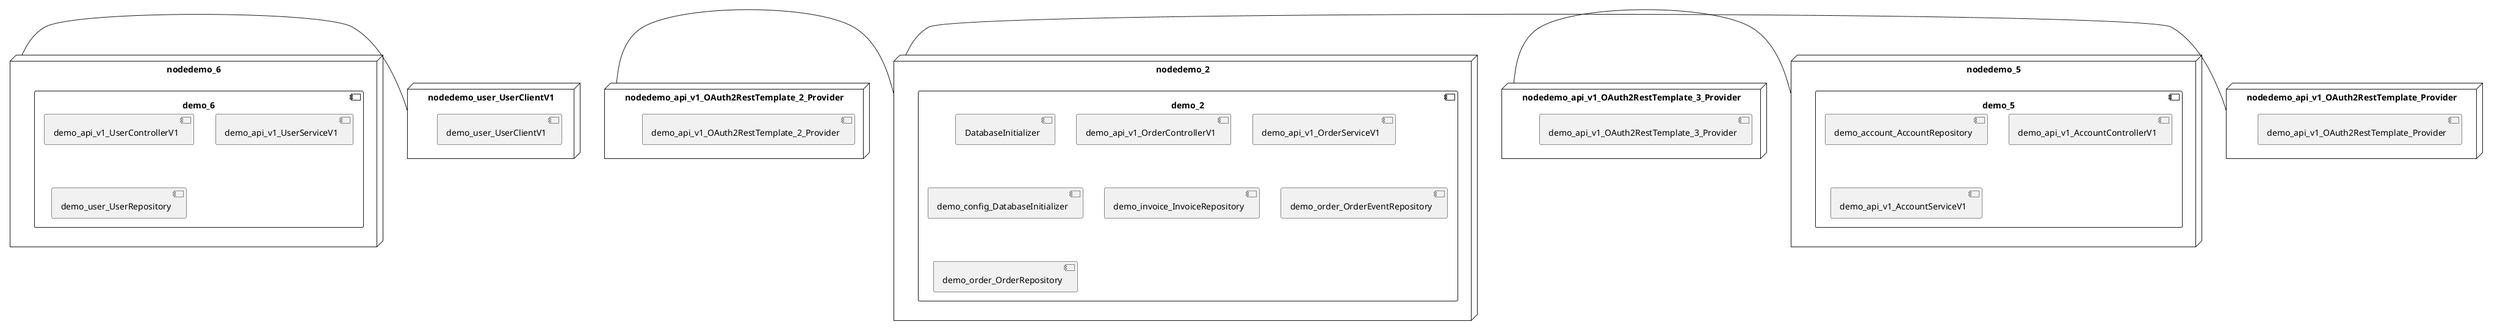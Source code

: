 @startuml
skinparam fixCircleLabelOverlapping true
skinparam componentStyle uml2
node nodedemo {
component demo {
[demo_api_v1_ShoppingCartControllerV1] [[kbastani-spring-cloud-event-sourcing-example.system#_ebfbVKPCEe-457x0qJlXYQ]]
[demo_api_v1_ShoppingCartServiceV1] [[kbastani-spring-cloud-event-sourcing-example.system#_ebfbVKPCEe-457x0qJlXYQ]]
[demo_cart_CartEventRepository] [[kbastani-spring-cloud-event-sourcing-example.system#_ebfbVKPCEe-457x0qJlXYQ]]
}
}
node nodedemo_2 {
component demo_2 {
[DatabaseInitializer] [[kbastani-spring-cloud-event-sourcing-example.system#_ebfbVKPCEe-457x0qJlXYQ]]
[demo_api_v1_OrderControllerV1] [[kbastani-spring-cloud-event-sourcing-example.system#_ebfbVKPCEe-457x0qJlXYQ]]
[demo_api_v1_OrderServiceV1] [[kbastani-spring-cloud-event-sourcing-example.system#_ebfbVKPCEe-457x0qJlXYQ]]
[demo_config_DatabaseInitializer] [[kbastani-spring-cloud-event-sourcing-example.system#_ebfbVKPCEe-457x0qJlXYQ]]
[demo_invoice_InvoiceRepository] [[kbastani-spring-cloud-event-sourcing-example.system#_ebfbVKPCEe-457x0qJlXYQ]]
[demo_order_OrderEventRepository] [[kbastani-spring-cloud-event-sourcing-example.system#_ebfbVKPCEe-457x0qJlXYQ]]
[demo_order_OrderRepository] [[kbastani-spring-cloud-event-sourcing-example.system#_ebfbVKPCEe-457x0qJlXYQ]]
}
}
node nodedemo_3 {
component demo_3 {
[demo_UserController] [[kbastani-spring-cloud-event-sourcing-example.system#_ebfbVKPCEe-457x0qJlXYQ]]
[demo_UserRepository] [[kbastani-spring-cloud-event-sourcing-example.system#_ebfbVKPCEe-457x0qJlXYQ]]
[demo_UserService] [[kbastani-spring-cloud-event-sourcing-example.system#_ebfbVKPCEe-457x0qJlXYQ]]
[demo_login_UserController] [[kbastani-spring-cloud-event-sourcing-example.system#_ebfbVKPCEe-457x0qJlXYQ]]
}
}
node nodedemo_4 {
component demo_4 {
[demo_api_v1_CatalogControllerV1] [[kbastani-spring-cloud-event-sourcing-example.system#_ebfbVKPCEe-457x0qJlXYQ]]
[demo_api_v1_CatalogServiceV1] [[kbastani-spring-cloud-event-sourcing-example.system#_ebfbVKPCEe-457x0qJlXYQ]]
[demo_catalog_CatalogInfoRepository] [[kbastani-spring-cloud-event-sourcing-example.system#_ebfbVKPCEe-457x0qJlXYQ]]
}
}
node nodedemo_5 {
component demo_5 {
[demo_account_AccountRepository] [[kbastani-spring-cloud-event-sourcing-example.system#_ebfbVKPCEe-457x0qJlXYQ]]
[demo_api_v1_AccountControllerV1] [[kbastani-spring-cloud-event-sourcing-example.system#_ebfbVKPCEe-457x0qJlXYQ]]
[demo_api_v1_AccountServiceV1] [[kbastani-spring-cloud-event-sourcing-example.system#_ebfbVKPCEe-457x0qJlXYQ]]
}
}
node nodedemo_6 {
component demo_6 {
[demo_api_v1_UserControllerV1] [[kbastani-spring-cloud-event-sourcing-example.system#_ebfbVKPCEe-457x0qJlXYQ]]
[demo_api_v1_UserServiceV1] [[kbastani-spring-cloud-event-sourcing-example.system#_ebfbVKPCEe-457x0qJlXYQ]]
[demo_user_UserRepository] [[kbastani-spring-cloud-event-sourcing-example.system#_ebfbVKPCEe-457x0qJlXYQ]]
}
}
node nodedemo_v1 {
component demo_v1 {
[demo_v1_InventoryControllerV1] [[kbastani-spring-cloud-event-sourcing-example.system#_ebfbVKPCEe-457x0qJlXYQ]]
[demo_v1_InventoryServiceV1] [[kbastani-spring-cloud-event-sourcing-example.system#_ebfbVKPCEe-457x0qJlXYQ]]
}
}
node nodedemo_api_v1_OAuth2RestTemplate_2_Provider {
[demo_api_v1_OAuth2RestTemplate_2_Provider] [[kbastani-spring-cloud-event-sourcing-example.system#_ebfbVKPCEe-457x0qJlXYQ]]
}
node nodedemo_api_v1_OAuth2RestTemplate_3_Provider {
[demo_api_v1_OAuth2RestTemplate_3_Provider] [[kbastani-spring-cloud-event-sourcing-example.system#_ebfbVKPCEe-457x0qJlXYQ]]
}
node nodedemo_api_v1_OAuth2RestTemplate_Provider {
[demo_api_v1_OAuth2RestTemplate_Provider] [[kbastani-spring-cloud-event-sourcing-example.system#_ebfbVKPCEe-457x0qJlXYQ]]
}
node nodedemo_api_v1_RestTemplate_2_Provider {
[demo_api_v1_RestTemplate_2_Provider] [[kbastani-spring-cloud-event-sourcing-example.system#_ebfbVKPCEe-457x0qJlXYQ]]
}
node nodedemo_api_v1_RestTemplate_Provider {
[demo_api_v1_RestTemplate_Provider] [[kbastani-spring-cloud-event-sourcing-example.system#_ebfbVKPCEe-457x0qJlXYQ]]
}
node nodedemo_inventory_InventoryRepository_Provider {
[demo_inventory_InventoryRepository_Provider] [[kbastani-spring-cloud-event-sourcing-example.system#_ebfbVKPCEe-457x0qJlXYQ]]
}
node nodedemo_login_AuthenticationManager_Provider {
[demo_login_AuthenticationManager_Provider] [[kbastani-spring-cloud-event-sourcing-example.system#_ebfbVKPCEe-457x0qJlXYQ]]
}
node nodedemo_login_ClientDetailsService_Provider {
[demo_login_ClientDetailsService_Provider] [[kbastani-spring-cloud-event-sourcing-example.system#_ebfbVKPCEe-457x0qJlXYQ]]
}
node nodedemo_login_HttpSessionSecurityContextRepository_Provider {
[demo_login_HttpSessionSecurityContextRepository_Provider] [[kbastani-spring-cloud-event-sourcing-example.system#_ebfbVKPCEe-457x0qJlXYQ]]
}
node nodedemo_login_LoginController {
[demo_login_LoginController] [[kbastani-spring-cloud-event-sourcing-example.system#_ebfbVKPCEe-457x0qJlXYQ]]
}
node nodedemo_product_ProductRepository_Provider {
[demo_product_ProductRepository_Provider] [[kbastani-spring-cloud-event-sourcing-example.system#_ebfbVKPCEe-457x0qJlXYQ]]
}
node nodedemo_user_UserClientV1 {
[demo_user_UserClientV1] [[kbastani-spring-cloud-event-sourcing-example.system#_ebfbVKPCEe-457x0qJlXYQ]]
}
node nodedemo_v1_Session_Provider {
[demo_v1_Session_Provider] [[kbastani-spring-cloud-event-sourcing-example.system#_ebfbVKPCEe-457x0qJlXYQ]]
}
[nodedemo_6] - [nodedemo_user_UserClientV1]
[nodedemo_api_v1_OAuth2RestTemplate_2_Provider] - [nodedemo_2]
[nodedemo_api_v1_OAuth2RestTemplate_3_Provider] - [nodedemo_5]
[nodedemo_api_v1_OAuth2RestTemplate_Provider] - [nodedemo_2]
[nodedemo_api_v1_RestTemplate_2_Provider] - [nodedemo]
[nodedemo_api_v1_RestTemplate_Provider] - [nodedemo_4]
[nodedemo_inventory_InventoryRepository_Provider] - [nodedemo_v1]
[nodedemo_login_AuthenticationManager_Provider] - [nodedemo_login_LoginController]
[nodedemo_login_ClientDetailsService_Provider] - [nodedemo_login_LoginController]
[nodedemo_login_HttpSessionSecurityContextRepository_Provider] - [nodedemo_login_LoginController]
[nodedemo_product_ProductRepository_Provider] - [nodedemo_v1]
[nodedemo_v1_Session_Provider] - [nodedemo_v1]

@enduml
